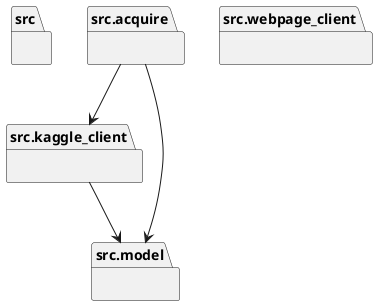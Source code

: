 @startuml packages_WebDataAcquisition
set namespaceSeparator none
package "src" as src {
}
package "src.acquire" as src.acquire {
}
package "src.kaggle_client" as src.kaggle_client {
}
package "src.model" as src.model {
}
package "src.webpage_client" as src.webpage_client {
}
src.acquire --> src.kaggle_client
src.acquire --> src.model
src.kaggle_client --> src.model
@enduml
